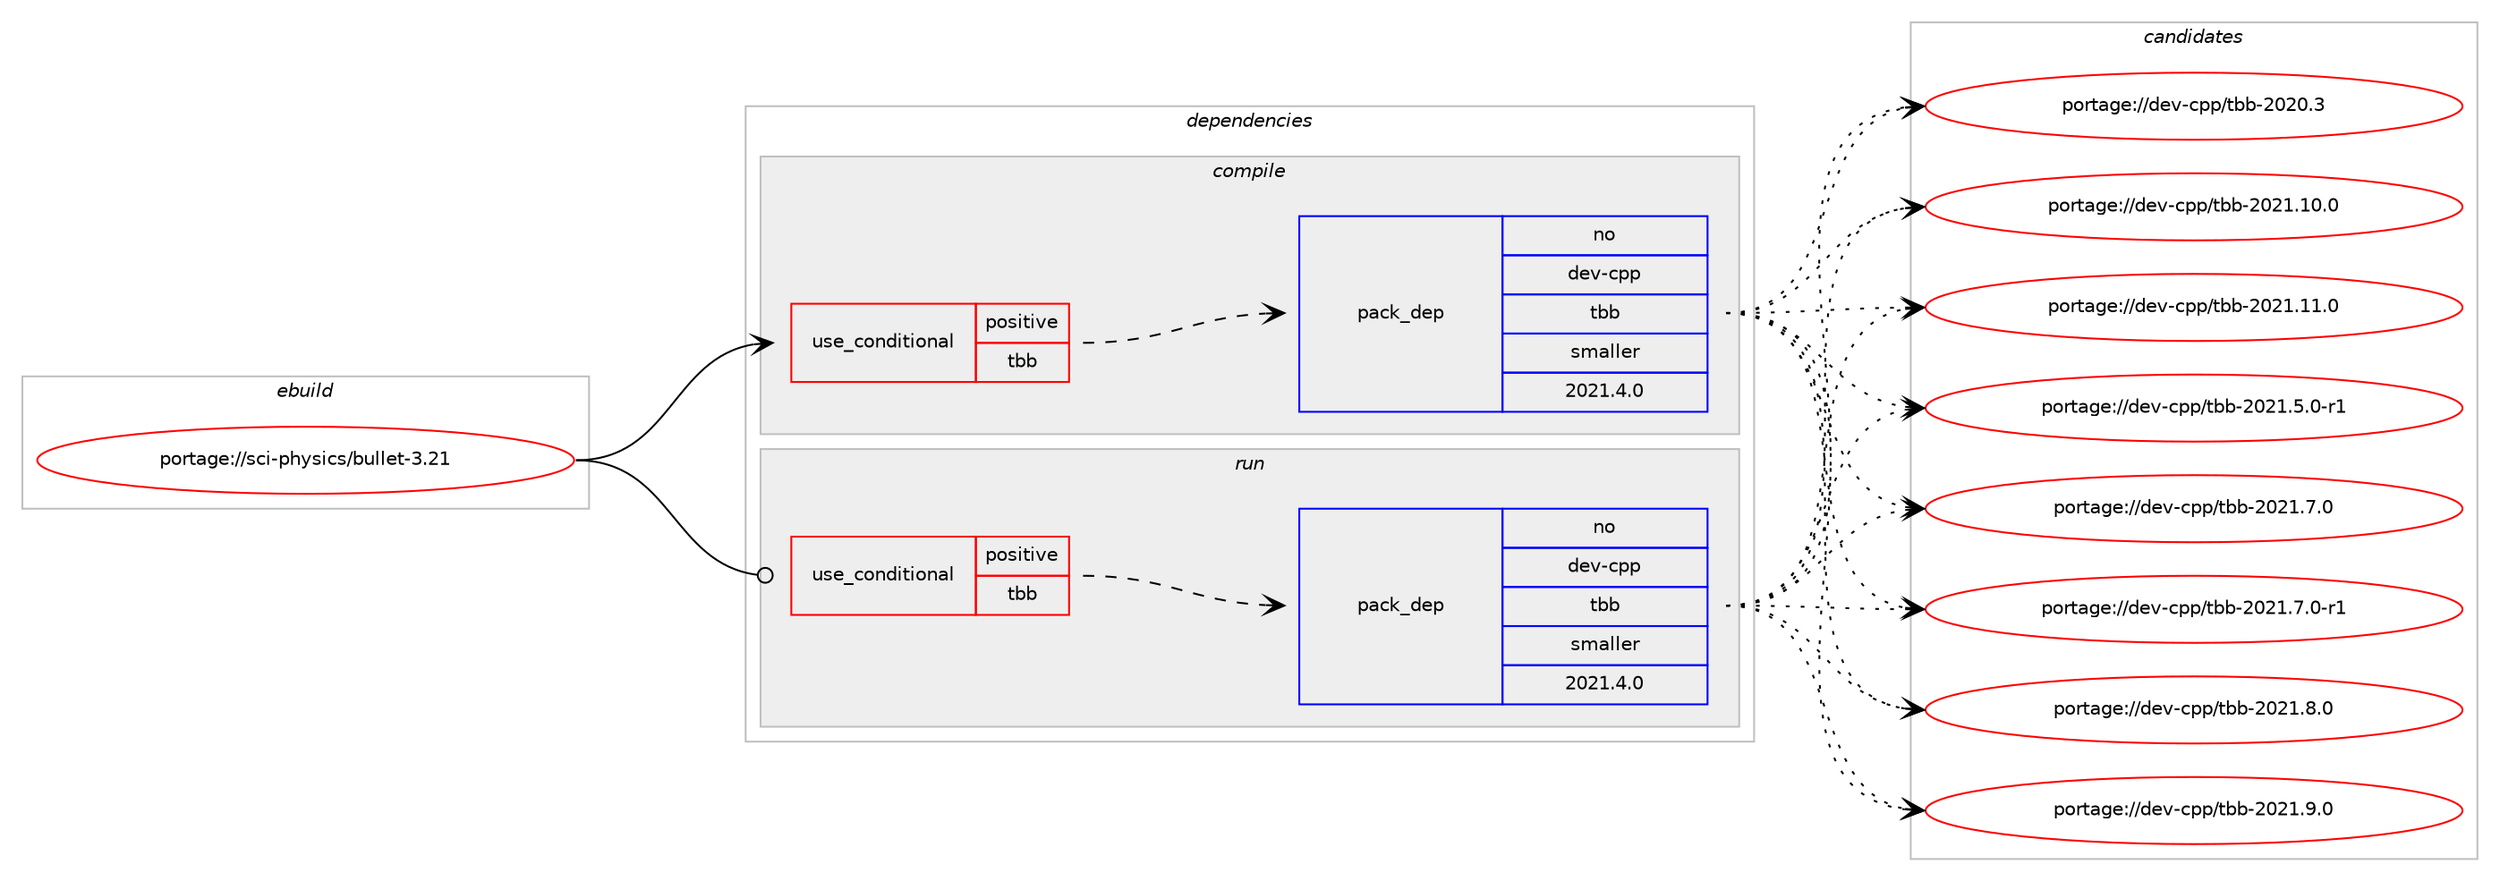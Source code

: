 digraph prolog {

# *************
# Graph options
# *************

newrank=true;
concentrate=true;
compound=true;
graph [rankdir=LR,fontname=Helvetica,fontsize=10,ranksep=1.5];#, ranksep=2.5, nodesep=0.2];
edge  [arrowhead=vee];
node  [fontname=Helvetica,fontsize=10];

# **********
# The ebuild
# **********

subgraph cluster_leftcol {
color=gray;
rank=same;
label=<<i>ebuild</i>>;
id [label="portage://sci-physics/bullet-3.21", color=red, width=4, href="../sci-physics/bullet-3.21.svg"];
}

# ****************
# The dependencies
# ****************

subgraph cluster_midcol {
color=gray;
label=<<i>dependencies</i>>;
subgraph cluster_compile {
fillcolor="#eeeeee";
style=filled;
label=<<i>compile</i>>;
subgraph cond10919 {
dependency15817 [label=<<TABLE BORDER="0" CELLBORDER="1" CELLSPACING="0" CELLPADDING="4"><TR><TD ROWSPAN="3" CELLPADDING="10">use_conditional</TD></TR><TR><TD>positive</TD></TR><TR><TD>tbb</TD></TR></TABLE>>, shape=none, color=red];
subgraph pack4734 {
dependency15818 [label=<<TABLE BORDER="0" CELLBORDER="1" CELLSPACING="0" CELLPADDING="4" WIDTH="220"><TR><TD ROWSPAN="6" CELLPADDING="30">pack_dep</TD></TR><TR><TD WIDTH="110">no</TD></TR><TR><TD>dev-cpp</TD></TR><TR><TD>tbb</TD></TR><TR><TD>smaller</TD></TR><TR><TD>2021.4.0</TD></TR></TABLE>>, shape=none, color=blue];
}
dependency15817:e -> dependency15818:w [weight=20,style="dashed",arrowhead="vee"];
}
id:e -> dependency15817:w [weight=20,style="solid",arrowhead="vee"];
# *** BEGIN UNKNOWN DEPENDENCY TYPE (TODO) ***
# id -> package_dependency(portage://sci-physics/bullet-3.21,install,no,media-libs,freeglut,none,[,,],[],[])
# *** END UNKNOWN DEPENDENCY TYPE (TODO) ***

# *** BEGIN UNKNOWN DEPENDENCY TYPE (TODO) ***
# id -> package_dependency(portage://sci-physics/bullet-3.21,install,no,virtual,opengl,none,[,,],[],[])
# *** END UNKNOWN DEPENDENCY TYPE (TODO) ***

}
subgraph cluster_compileandrun {
fillcolor="#eeeeee";
style=filled;
label=<<i>compile and run</i>>;
}
subgraph cluster_run {
fillcolor="#eeeeee";
style=filled;
label=<<i>run</i>>;
subgraph cond10920 {
dependency15819 [label=<<TABLE BORDER="0" CELLBORDER="1" CELLSPACING="0" CELLPADDING="4"><TR><TD ROWSPAN="3" CELLPADDING="10">use_conditional</TD></TR><TR><TD>positive</TD></TR><TR><TD>tbb</TD></TR></TABLE>>, shape=none, color=red];
subgraph pack4735 {
dependency15820 [label=<<TABLE BORDER="0" CELLBORDER="1" CELLSPACING="0" CELLPADDING="4" WIDTH="220"><TR><TD ROWSPAN="6" CELLPADDING="30">pack_dep</TD></TR><TR><TD WIDTH="110">no</TD></TR><TR><TD>dev-cpp</TD></TR><TR><TD>tbb</TD></TR><TR><TD>smaller</TD></TR><TR><TD>2021.4.0</TD></TR></TABLE>>, shape=none, color=blue];
}
dependency15819:e -> dependency15820:w [weight=20,style="dashed",arrowhead="vee"];
}
id:e -> dependency15819:w [weight=20,style="solid",arrowhead="odot"];
# *** BEGIN UNKNOWN DEPENDENCY TYPE (TODO) ***
# id -> package_dependency(portage://sci-physics/bullet-3.21,run,no,media-libs,freeglut,none,[,,],[],[])
# *** END UNKNOWN DEPENDENCY TYPE (TODO) ***

# *** BEGIN UNKNOWN DEPENDENCY TYPE (TODO) ***
# id -> package_dependency(portage://sci-physics/bullet-3.21,run,no,virtual,opengl,none,[,,],[],[])
# *** END UNKNOWN DEPENDENCY TYPE (TODO) ***

}
}

# **************
# The candidates
# **************

subgraph cluster_choices {
rank=same;
color=gray;
label=<<i>candidates</i>>;

subgraph choice4734 {
color=black;
nodesep=1;
choice100101118459911211247116989845504850484651 [label="portage://dev-cpp/tbb-2020.3", color=red, width=4,href="../dev-cpp/tbb-2020.3.svg"];
choice100101118459911211247116989845504850494649484648 [label="portage://dev-cpp/tbb-2021.10.0", color=red, width=4,href="../dev-cpp/tbb-2021.10.0.svg"];
choice100101118459911211247116989845504850494649494648 [label="portage://dev-cpp/tbb-2021.11.0", color=red, width=4,href="../dev-cpp/tbb-2021.11.0.svg"];
choice10010111845991121124711698984550485049465346484511449 [label="portage://dev-cpp/tbb-2021.5.0-r1", color=red, width=4,href="../dev-cpp/tbb-2021.5.0-r1.svg"];
choice1001011184599112112471169898455048504946554648 [label="portage://dev-cpp/tbb-2021.7.0", color=red, width=4,href="../dev-cpp/tbb-2021.7.0.svg"];
choice10010111845991121124711698984550485049465546484511449 [label="portage://dev-cpp/tbb-2021.7.0-r1", color=red, width=4,href="../dev-cpp/tbb-2021.7.0-r1.svg"];
choice1001011184599112112471169898455048504946564648 [label="portage://dev-cpp/tbb-2021.8.0", color=red, width=4,href="../dev-cpp/tbb-2021.8.0.svg"];
choice1001011184599112112471169898455048504946574648 [label="portage://dev-cpp/tbb-2021.9.0", color=red, width=4,href="../dev-cpp/tbb-2021.9.0.svg"];
dependency15818:e -> choice100101118459911211247116989845504850484651:w [style=dotted,weight="100"];
dependency15818:e -> choice100101118459911211247116989845504850494649484648:w [style=dotted,weight="100"];
dependency15818:e -> choice100101118459911211247116989845504850494649494648:w [style=dotted,weight="100"];
dependency15818:e -> choice10010111845991121124711698984550485049465346484511449:w [style=dotted,weight="100"];
dependency15818:e -> choice1001011184599112112471169898455048504946554648:w [style=dotted,weight="100"];
dependency15818:e -> choice10010111845991121124711698984550485049465546484511449:w [style=dotted,weight="100"];
dependency15818:e -> choice1001011184599112112471169898455048504946564648:w [style=dotted,weight="100"];
dependency15818:e -> choice1001011184599112112471169898455048504946574648:w [style=dotted,weight="100"];
}
subgraph choice4735 {
color=black;
nodesep=1;
choice100101118459911211247116989845504850484651 [label="portage://dev-cpp/tbb-2020.3", color=red, width=4,href="../dev-cpp/tbb-2020.3.svg"];
choice100101118459911211247116989845504850494649484648 [label="portage://dev-cpp/tbb-2021.10.0", color=red, width=4,href="../dev-cpp/tbb-2021.10.0.svg"];
choice100101118459911211247116989845504850494649494648 [label="portage://dev-cpp/tbb-2021.11.0", color=red, width=4,href="../dev-cpp/tbb-2021.11.0.svg"];
choice10010111845991121124711698984550485049465346484511449 [label="portage://dev-cpp/tbb-2021.5.0-r1", color=red, width=4,href="../dev-cpp/tbb-2021.5.0-r1.svg"];
choice1001011184599112112471169898455048504946554648 [label="portage://dev-cpp/tbb-2021.7.0", color=red, width=4,href="../dev-cpp/tbb-2021.7.0.svg"];
choice10010111845991121124711698984550485049465546484511449 [label="portage://dev-cpp/tbb-2021.7.0-r1", color=red, width=4,href="../dev-cpp/tbb-2021.7.0-r1.svg"];
choice1001011184599112112471169898455048504946564648 [label="portage://dev-cpp/tbb-2021.8.0", color=red, width=4,href="../dev-cpp/tbb-2021.8.0.svg"];
choice1001011184599112112471169898455048504946574648 [label="portage://dev-cpp/tbb-2021.9.0", color=red, width=4,href="../dev-cpp/tbb-2021.9.0.svg"];
dependency15820:e -> choice100101118459911211247116989845504850484651:w [style=dotted,weight="100"];
dependency15820:e -> choice100101118459911211247116989845504850494649484648:w [style=dotted,weight="100"];
dependency15820:e -> choice100101118459911211247116989845504850494649494648:w [style=dotted,weight="100"];
dependency15820:e -> choice10010111845991121124711698984550485049465346484511449:w [style=dotted,weight="100"];
dependency15820:e -> choice1001011184599112112471169898455048504946554648:w [style=dotted,weight="100"];
dependency15820:e -> choice10010111845991121124711698984550485049465546484511449:w [style=dotted,weight="100"];
dependency15820:e -> choice1001011184599112112471169898455048504946564648:w [style=dotted,weight="100"];
dependency15820:e -> choice1001011184599112112471169898455048504946574648:w [style=dotted,weight="100"];
}
}

}
